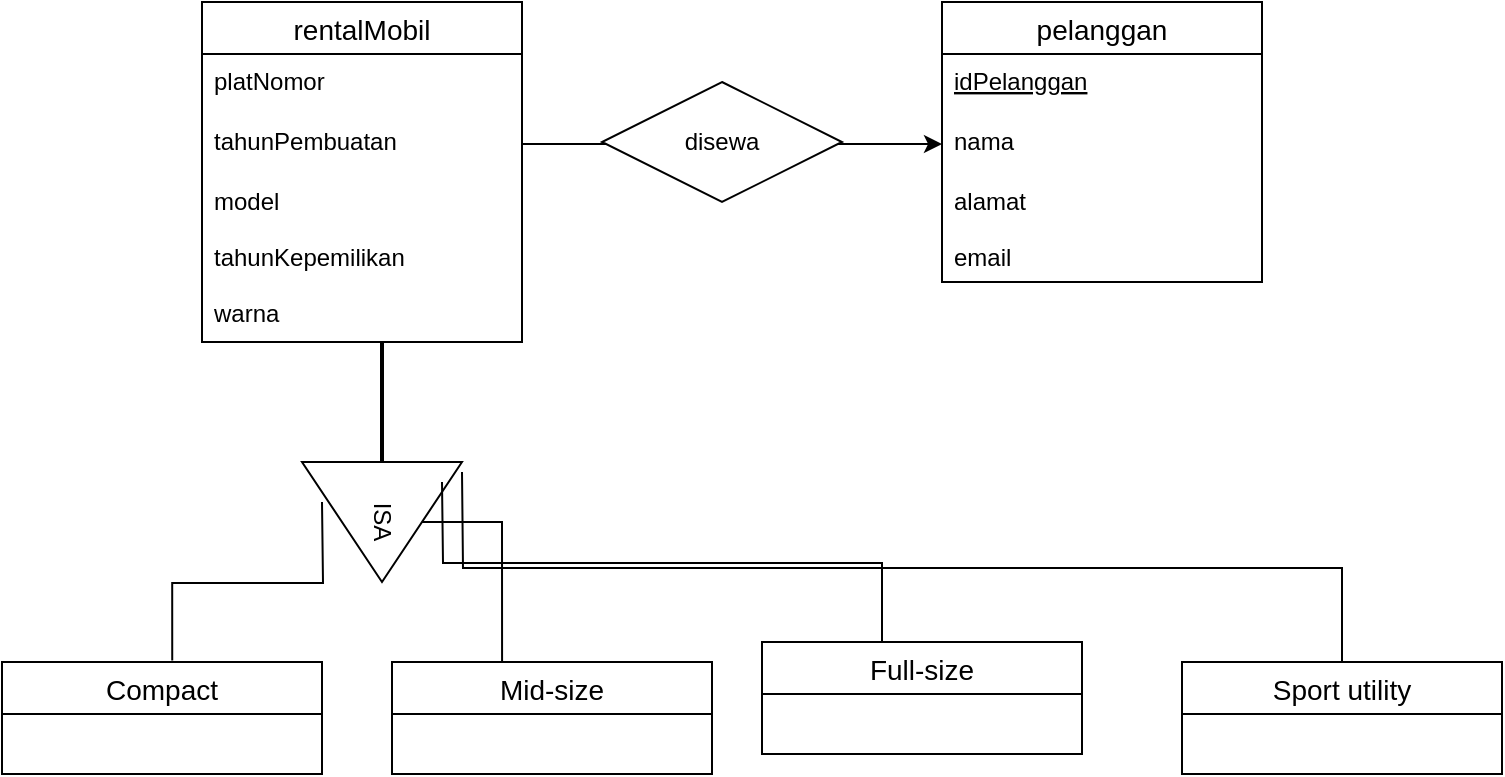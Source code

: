 <mxfile version="15.4.3" type="github">
  <diagram id="R2lEEEUBdFMjLlhIrx00" name="Page-1">
    <mxGraphModel dx="1385" dy="693" grid="1" gridSize="10" guides="1" tooltips="1" connect="1" arrows="1" fold="1" page="1" pageScale="1" pageWidth="850" pageHeight="1100" math="0" shadow="0" extFonts="Permanent Marker^https://fonts.googleapis.com/css?family=Permanent+Marker">
      <root>
        <mxCell id="0" />
        <mxCell id="1" parent="0" />
        <mxCell id="zmeIX9qdZ1ImB4HtOPrC-19" style="edgeStyle=orthogonalEdgeStyle;rounded=0;orthogonalLoop=1;jettySize=auto;html=1;exitX=1;exitY=0.5;exitDx=0;exitDy=0;" edge="1" parent="1" source="zmeIX9qdZ1ImB4HtOPrC-3" target="zmeIX9qdZ1ImB4HtOPrC-14">
          <mxGeometry relative="1" as="geometry" />
        </mxCell>
        <mxCell id="zmeIX9qdZ1ImB4HtOPrC-1" value="rentalMobil" style="swimlane;fontStyle=0;childLayout=stackLayout;horizontal=1;startSize=26;horizontalStack=0;resizeParent=1;resizeParentMax=0;resizeLast=0;collapsible=1;marginBottom=0;align=center;fontSize=14;" vertex="1" parent="1">
          <mxGeometry x="150" y="190" width="160" height="170" as="geometry" />
        </mxCell>
        <mxCell id="zmeIX9qdZ1ImB4HtOPrC-2" value="platNomor" style="text;strokeColor=none;fillColor=none;spacingLeft=4;spacingRight=4;overflow=hidden;rotatable=0;points=[[0,0.5],[1,0.5]];portConstraint=eastwest;fontSize=12;" vertex="1" parent="zmeIX9qdZ1ImB4HtOPrC-1">
          <mxGeometry y="26" width="160" height="30" as="geometry" />
        </mxCell>
        <mxCell id="zmeIX9qdZ1ImB4HtOPrC-3" value="tahunPembuatan    " style="text;strokeColor=none;fillColor=none;spacingLeft=4;spacingRight=4;overflow=hidden;rotatable=0;points=[[0,0.5],[1,0.5]];portConstraint=eastwest;fontSize=12;" vertex="1" parent="zmeIX9qdZ1ImB4HtOPrC-1">
          <mxGeometry y="56" width="160" height="30" as="geometry" />
        </mxCell>
        <mxCell id="zmeIX9qdZ1ImB4HtOPrC-4" value="model&#xa;&#xa;tahunKepemilikan&#xa;&#xa;warna" style="text;strokeColor=none;fillColor=none;spacingLeft=4;spacingRight=4;overflow=hidden;rotatable=0;points=[[0,0.5],[1,0.5]];portConstraint=eastwest;fontSize=12;" vertex="1" parent="zmeIX9qdZ1ImB4HtOPrC-1">
          <mxGeometry y="86" width="160" height="84" as="geometry" />
        </mxCell>
        <mxCell id="zmeIX9qdZ1ImB4HtOPrC-12" value="pelanggan" style="swimlane;fontStyle=0;childLayout=stackLayout;horizontal=1;startSize=26;horizontalStack=0;resizeParent=1;resizeParentMax=0;resizeLast=0;collapsible=1;marginBottom=0;align=center;fontSize=14;" vertex="1" parent="1">
          <mxGeometry x="520" y="190" width="160" height="140" as="geometry" />
        </mxCell>
        <mxCell id="zmeIX9qdZ1ImB4HtOPrC-13" value="idPelanggan" style="text;strokeColor=none;fillColor=none;spacingLeft=4;spacingRight=4;overflow=hidden;rotatable=0;points=[[0,0.5],[1,0.5]];portConstraint=eastwest;fontSize=12;fontStyle=4" vertex="1" parent="zmeIX9qdZ1ImB4HtOPrC-12">
          <mxGeometry y="26" width="160" height="30" as="geometry" />
        </mxCell>
        <mxCell id="zmeIX9qdZ1ImB4HtOPrC-14" value="nama" style="text;strokeColor=none;fillColor=none;spacingLeft=4;spacingRight=4;overflow=hidden;rotatable=0;points=[[0,0.5],[1,0.5]];portConstraint=eastwest;fontSize=12;" vertex="1" parent="zmeIX9qdZ1ImB4HtOPrC-12">
          <mxGeometry y="56" width="160" height="30" as="geometry" />
        </mxCell>
        <mxCell id="zmeIX9qdZ1ImB4HtOPrC-15" value="alamat&#xa;&#xa;email" style="text;strokeColor=none;fillColor=none;spacingLeft=4;spacingRight=4;overflow=hidden;rotatable=0;points=[[0,0.5],[1,0.5]];portConstraint=eastwest;fontSize=12;" vertex="1" parent="zmeIX9qdZ1ImB4HtOPrC-12">
          <mxGeometry y="86" width="160" height="54" as="geometry" />
        </mxCell>
        <mxCell id="zmeIX9qdZ1ImB4HtOPrC-20" value="disewa" style="shape=rhombus;perimeter=rhombusPerimeter;whiteSpace=wrap;html=1;align=center;" vertex="1" parent="1">
          <mxGeometry x="350" y="230" width="120" height="60" as="geometry" />
        </mxCell>
        <mxCell id="zmeIX9qdZ1ImB4HtOPrC-23" value="ISA" style="triangle;whiteSpace=wrap;html=1;rotation=90;" vertex="1" parent="1">
          <mxGeometry x="210" y="410" width="60" height="80" as="geometry" />
        </mxCell>
        <mxCell id="zmeIX9qdZ1ImB4HtOPrC-25" value="" style="line;strokeWidth=2;direction=south;html=1;" vertex="1" parent="1">
          <mxGeometry x="235" y="360" width="10" height="60" as="geometry" />
        </mxCell>
        <mxCell id="zmeIX9qdZ1ImB4HtOPrC-26" value="Compact" style="swimlane;fontStyle=0;childLayout=stackLayout;horizontal=1;startSize=26;horizontalStack=0;resizeParent=1;resizeParentMax=0;resizeLast=0;collapsible=1;marginBottom=0;align=center;fontSize=14;" vertex="1" parent="1">
          <mxGeometry x="50" y="520" width="160" height="56" as="geometry" />
        </mxCell>
        <mxCell id="zmeIX9qdZ1ImB4HtOPrC-30" value="Mid-size" style="swimlane;fontStyle=0;childLayout=stackLayout;horizontal=1;startSize=26;horizontalStack=0;resizeParent=1;resizeParentMax=0;resizeLast=0;collapsible=1;marginBottom=0;align=center;fontSize=14;" vertex="1" parent="1">
          <mxGeometry x="245" y="520" width="160" height="56" as="geometry" />
        </mxCell>
        <mxCell id="zmeIX9qdZ1ImB4HtOPrC-34" value="Full-size" style="swimlane;fontStyle=0;childLayout=stackLayout;horizontal=1;startSize=26;horizontalStack=0;resizeParent=1;resizeParentMax=0;resizeLast=0;collapsible=1;marginBottom=0;align=center;fontSize=14;" vertex="1" parent="1">
          <mxGeometry x="430" y="510" width="160" height="56" as="geometry" />
        </mxCell>
        <mxCell id="zmeIX9qdZ1ImB4HtOPrC-38" value="Sport utility" style="swimlane;fontStyle=0;childLayout=stackLayout;horizontal=1;startSize=26;horizontalStack=0;resizeParent=1;resizeParentMax=0;resizeLast=0;collapsible=1;marginBottom=0;align=center;fontSize=14;" vertex="1" parent="1">
          <mxGeometry x="640" y="520" width="160" height="56" as="geometry" />
        </mxCell>
        <mxCell id="zmeIX9qdZ1ImB4HtOPrC-45" value="" style="endArrow=none;html=1;rounded=0;edgeStyle=orthogonalEdgeStyle;exitX=0.532;exitY=-0.013;exitDx=0;exitDy=0;exitPerimeter=0;" edge="1" parent="1" source="zmeIX9qdZ1ImB4HtOPrC-26">
          <mxGeometry width="50" height="50" relative="1" as="geometry">
            <mxPoint x="160" y="489.97" as="sourcePoint" />
            <mxPoint x="210" y="439.97" as="targetPoint" />
          </mxGeometry>
        </mxCell>
        <mxCell id="zmeIX9qdZ1ImB4HtOPrC-46" value="" style="endArrow=none;html=1;rounded=0;edgeStyle=orthogonalEdgeStyle;entryX=0.5;entryY=0;entryDx=0;entryDy=0;exitX=0.344;exitY=0;exitDx=0;exitDy=0;exitPerimeter=0;" edge="1" parent="1" source="zmeIX9qdZ1ImB4HtOPrC-30" target="zmeIX9qdZ1ImB4HtOPrC-23">
          <mxGeometry width="50" height="50" relative="1" as="geometry">
            <mxPoint x="260" y="500" as="sourcePoint" />
            <mxPoint x="320" y="450" as="targetPoint" />
            <Array as="points">
              <mxPoint x="300" y="450" />
            </Array>
          </mxGeometry>
        </mxCell>
        <mxCell id="zmeIX9qdZ1ImB4HtOPrC-47" value="" style="endArrow=none;html=1;rounded=0;edgeStyle=orthogonalEdgeStyle;exitX=0.375;exitY=0;exitDx=0;exitDy=0;exitPerimeter=0;" edge="1" parent="1" source="zmeIX9qdZ1ImB4HtOPrC-34">
          <mxGeometry width="50" height="50" relative="1" as="geometry">
            <mxPoint x="220" y="480" as="sourcePoint" />
            <mxPoint x="270" y="430" as="targetPoint" />
          </mxGeometry>
        </mxCell>
        <mxCell id="zmeIX9qdZ1ImB4HtOPrC-49" value="" style="endArrow=none;html=1;rounded=0;edgeStyle=orthogonalEdgeStyle;exitX=0.5;exitY=0;exitDx=0;exitDy=0;" edge="1" parent="1" source="zmeIX9qdZ1ImB4HtOPrC-38">
          <mxGeometry width="50" height="50" relative="1" as="geometry">
            <mxPoint x="230" y="474.99" as="sourcePoint" />
            <mxPoint x="280" y="424.99" as="targetPoint" />
          </mxGeometry>
        </mxCell>
      </root>
    </mxGraphModel>
  </diagram>
</mxfile>
